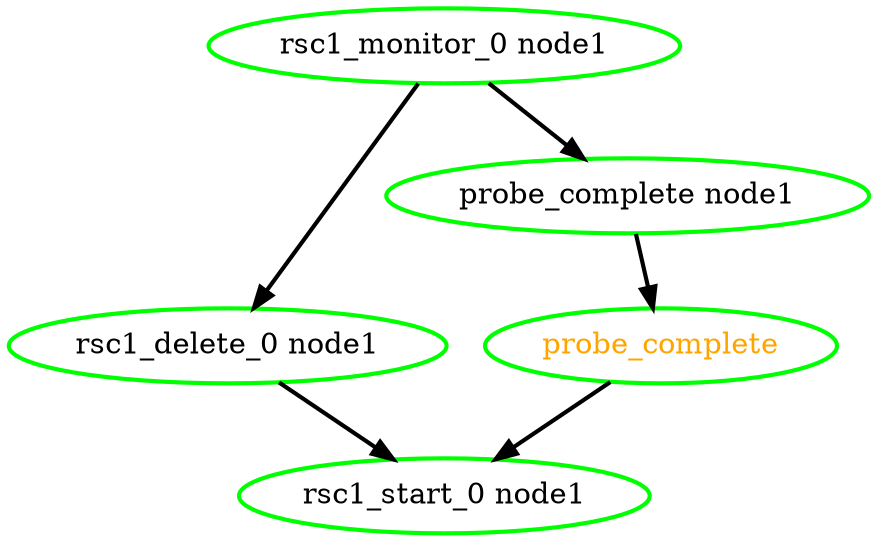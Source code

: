 digraph "g" {
	size = "30,30"
"rsc1_delete_0 node1" [ style=bold color="green" fontcolor="black" ]
"probe_complete" [ style=bold color="green" fontcolor="orange" ]
"probe_complete node1" [ style=bold color="green" fontcolor="black" ]
"rsc1_monitor_0 node1" [ style=bold color="green" fontcolor="black" ]
"rsc1_start_0 node1" [ style=bold color="green" fontcolor="black" ]
"rsc1_monitor_0 node1" -> "rsc1_delete_0 node1" [ style = bold]
"probe_complete node1" -> "probe_complete" [ style = bold]
"rsc1_monitor_0 node1" -> "probe_complete node1" [ style = bold]
"rsc1_delete_0 node1" -> "rsc1_start_0 node1" [ style = bold]
"probe_complete" -> "rsc1_start_0 node1" [ style = bold]
}
